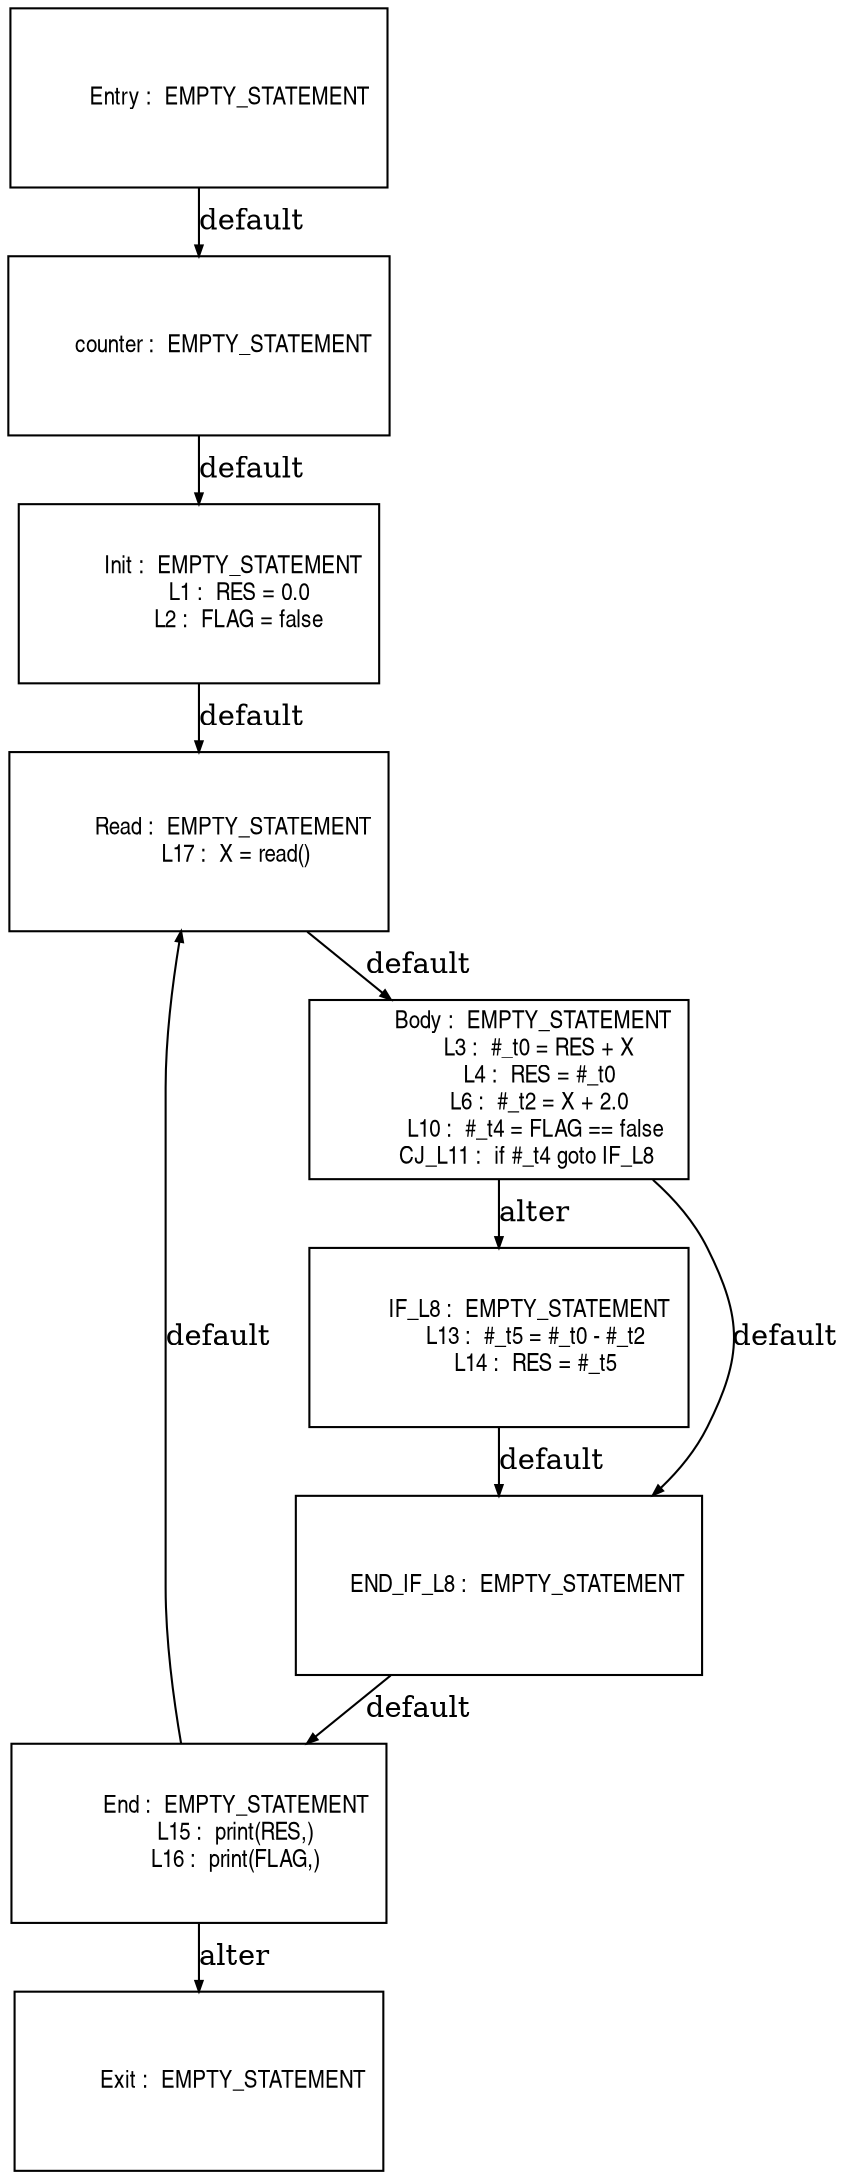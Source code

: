 digraph G {
  ranksep=.25;
  edge [arrowsize=.5]
  node [shape=rectangle, fontname="ArialNarrow",
        fontsize=12,  height=1.2];
  "        counter :  EMPTY_STATEMENT
"; "           Init :  EMPTY_STATEMENT
             L1 :  RES = 0.0
             L2 :  FLAG = false
"; "           Body :  EMPTY_STATEMENT
             L3 :  #_t0 = RES + X
             L4 :  RES = #_t0
             L6 :  #_t2 = X + 2.0
            L10 :  #_t4 = FLAG == false
         CJ_L11 :  if #_t4 goto IF_L8
"; "          IF_L8 :  EMPTY_STATEMENT
            L13 :  #_t5 = #_t0 - #_t2
            L14 :  RES = #_t5
"; "      END_IF_L8 :  EMPTY_STATEMENT
"; "          Entry :  EMPTY_STATEMENT
"; "            End :  EMPTY_STATEMENT
            L15 :  print(RES,)
            L16 :  print(FLAG,)
"; "           Read :  EMPTY_STATEMENT
            L17 :  X = read()
"; "           Exit :  EMPTY_STATEMENT
"; 
  "        counter :  EMPTY_STATEMENT
" -> "           Init :  EMPTY_STATEMENT
             L1 :  RES = 0.0
             L2 :  FLAG = false
"  [label="default"];
  "           Init :  EMPTY_STATEMENT
             L1 :  RES = 0.0
             L2 :  FLAG = false
" -> "           Read :  EMPTY_STATEMENT
            L17 :  X = read()
"  [label="default"];
  "           Body :  EMPTY_STATEMENT
             L3 :  #_t0 = RES + X
             L4 :  RES = #_t0
             L6 :  #_t2 = X + 2.0
            L10 :  #_t4 = FLAG == false
         CJ_L11 :  if #_t4 goto IF_L8
" -> "      END_IF_L8 :  EMPTY_STATEMENT
"  [label="default"];
  "           Body :  EMPTY_STATEMENT
             L3 :  #_t0 = RES + X
             L4 :  RES = #_t0
             L6 :  #_t2 = X + 2.0
            L10 :  #_t4 = FLAG == false
         CJ_L11 :  if #_t4 goto IF_L8
" -> "          IF_L8 :  EMPTY_STATEMENT
            L13 :  #_t5 = #_t0 - #_t2
            L14 :  RES = #_t5
"  [label="alter"];
  "          IF_L8 :  EMPTY_STATEMENT
            L13 :  #_t5 = #_t0 - #_t2
            L14 :  RES = #_t5
" -> "      END_IF_L8 :  EMPTY_STATEMENT
"  [label="default"];
  "      END_IF_L8 :  EMPTY_STATEMENT
" -> "            End :  EMPTY_STATEMENT
            L15 :  print(RES,)
            L16 :  print(FLAG,)
"  [label="default"];
  "          Entry :  EMPTY_STATEMENT
" -> "        counter :  EMPTY_STATEMENT
"  [label="default"];
  "            End :  EMPTY_STATEMENT
            L15 :  print(RES,)
            L16 :  print(FLAG,)
" -> "           Read :  EMPTY_STATEMENT
            L17 :  X = read()
"  [label="default"];
  "            End :  EMPTY_STATEMENT
            L15 :  print(RES,)
            L16 :  print(FLAG,)
" -> "           Exit :  EMPTY_STATEMENT
"  [label="alter"];
  "           Read :  EMPTY_STATEMENT
            L17 :  X = read()
" -> "           Body :  EMPTY_STATEMENT
             L3 :  #_t0 = RES + X
             L4 :  RES = #_t0
             L6 :  #_t2 = X + 2.0
            L10 :  #_t4 = FLAG == false
         CJ_L11 :  if #_t4 goto IF_L8
"  [label="default"];
}

